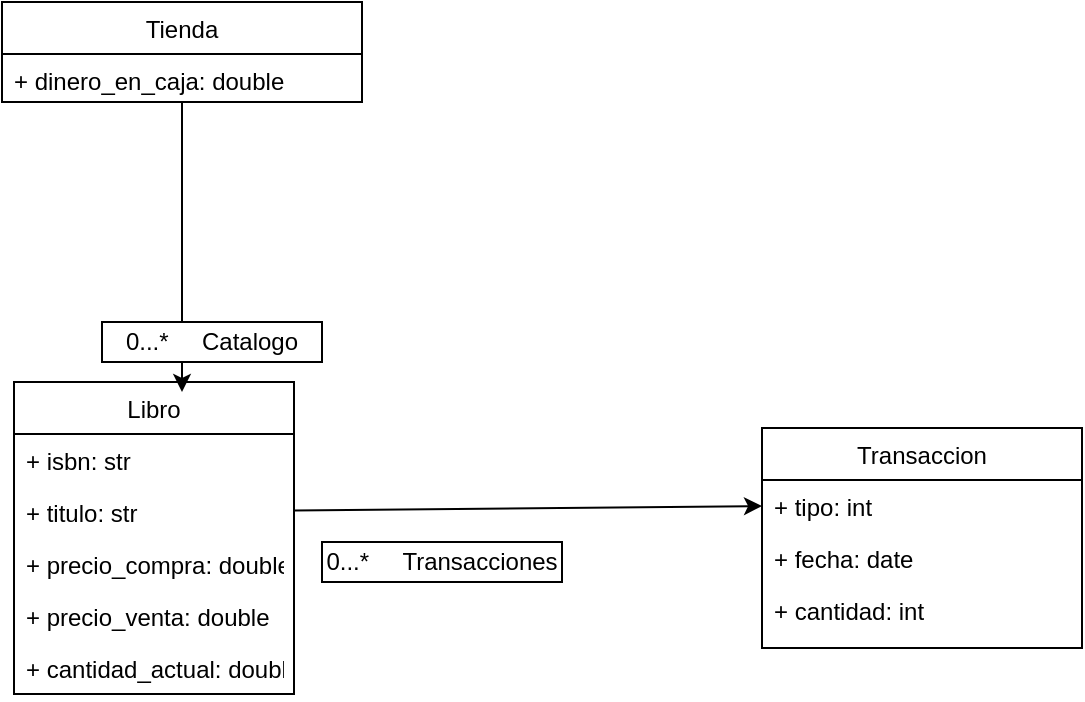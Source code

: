 <mxfile version="16.5.4" type="device"><diagram id="1LDMIVVROkz6-URVW8Dp" name="Page-1"><mxGraphModel dx="1002" dy="714" grid="1" gridSize="10" guides="1" tooltips="1" connect="1" arrows="1" fold="1" page="1" pageScale="1" pageWidth="827" pageHeight="1169" math="0" shadow="0"><root><mxCell id="0"/><mxCell id="1" parent="0"/><mxCell id="skBCGfJUDba4mYW4ROJ0-18" style="edgeStyle=none;rounded=0;orthogonalLoop=1;jettySize=auto;html=1;entryX=0.6;entryY=0.032;entryDx=0;entryDy=0;entryPerimeter=0;" parent="1" source="skBCGfJUDba4mYW4ROJ0-1" target="skBCGfJUDba4mYW4ROJ0-9" edge="1"><mxGeometry relative="1" as="geometry"/></mxCell><mxCell id="skBCGfJUDba4mYW4ROJ0-1" value="Tienda" style="swimlane;fontStyle=0;childLayout=stackLayout;horizontal=1;startSize=26;fillColor=none;horizontalStack=0;resizeParent=1;resizeParentMax=0;resizeLast=0;collapsible=1;marginBottom=0;" parent="1" vertex="1"><mxGeometry x="100" y="50" width="180" height="50" as="geometry"/></mxCell><mxCell id="skBCGfJUDba4mYW4ROJ0-2" value="+ dinero_en_caja: double" style="text;strokeColor=none;fillColor=none;align=left;verticalAlign=top;spacingLeft=4;spacingRight=4;overflow=hidden;rotatable=0;points=[[0,0.5],[1,0.5]];portConstraint=eastwest;" parent="skBCGfJUDba4mYW4ROJ0-1" vertex="1"><mxGeometry y="26" width="180" height="24" as="geometry"/></mxCell><mxCell id="skBCGfJUDba4mYW4ROJ0-5" value="Transaccion" style="swimlane;fontStyle=0;childLayout=stackLayout;horizontal=1;startSize=26;fillColor=none;horizontalStack=0;resizeParent=1;resizeParentMax=0;resizeLast=0;collapsible=1;marginBottom=0;" parent="1" vertex="1"><mxGeometry x="480" y="263" width="160" height="110" as="geometry"/></mxCell><mxCell id="skBCGfJUDba4mYW4ROJ0-6" value="+ tipo: int" style="text;strokeColor=none;fillColor=none;align=left;verticalAlign=top;spacingLeft=4;spacingRight=4;overflow=hidden;rotatable=0;points=[[0,0.5],[1,0.5]];portConstraint=eastwest;" parent="skBCGfJUDba4mYW4ROJ0-5" vertex="1"><mxGeometry y="26" width="160" height="26" as="geometry"/></mxCell><mxCell id="skBCGfJUDba4mYW4ROJ0-7" value="+ fecha: date" style="text;strokeColor=none;fillColor=none;align=left;verticalAlign=top;spacingLeft=4;spacingRight=4;overflow=hidden;rotatable=0;points=[[0,0.5],[1,0.5]];portConstraint=eastwest;" parent="skBCGfJUDba4mYW4ROJ0-5" vertex="1"><mxGeometry y="52" width="160" height="26" as="geometry"/></mxCell><mxCell id="skBCGfJUDba4mYW4ROJ0-8" value="+ cantidad: int" style="text;strokeColor=none;fillColor=none;align=left;verticalAlign=top;spacingLeft=4;spacingRight=4;overflow=hidden;rotatable=0;points=[[0,0.5],[1,0.5]];portConstraint=eastwest;" parent="skBCGfJUDba4mYW4ROJ0-5" vertex="1"><mxGeometry y="78" width="160" height="32" as="geometry"/></mxCell><mxCell id="skBCGfJUDba4mYW4ROJ0-9" value="Libro" style="swimlane;fontStyle=0;childLayout=stackLayout;horizontal=1;startSize=26;fillColor=none;horizontalStack=0;resizeParent=1;resizeParentMax=0;resizeLast=0;collapsible=1;marginBottom=0;" parent="1" vertex="1"><mxGeometry x="106" y="240" width="140" height="156" as="geometry"/></mxCell><mxCell id="skBCGfJUDba4mYW4ROJ0-10" value="+ isbn: str" style="text;strokeColor=none;fillColor=none;align=left;verticalAlign=top;spacingLeft=4;spacingRight=4;overflow=hidden;rotatable=0;points=[[0,0.5],[1,0.5]];portConstraint=eastwest;" parent="skBCGfJUDba4mYW4ROJ0-9" vertex="1"><mxGeometry y="26" width="140" height="26" as="geometry"/></mxCell><mxCell id="skBCGfJUDba4mYW4ROJ0-11" value="+ titulo: str" style="text;strokeColor=none;fillColor=none;align=left;verticalAlign=top;spacingLeft=4;spacingRight=4;overflow=hidden;rotatable=0;points=[[0,0.5],[1,0.5]];portConstraint=eastwest;" parent="skBCGfJUDba4mYW4ROJ0-9" vertex="1"><mxGeometry y="52" width="140" height="26" as="geometry"/></mxCell><mxCell id="skBCGfJUDba4mYW4ROJ0-12" value="+ precio_compra: double" style="text;strokeColor=none;fillColor=none;align=left;verticalAlign=top;spacingLeft=4;spacingRight=4;overflow=hidden;rotatable=0;points=[[0,0.5],[1,0.5]];portConstraint=eastwest;" parent="skBCGfJUDba4mYW4ROJ0-9" vertex="1"><mxGeometry y="78" width="140" height="26" as="geometry"/></mxCell><mxCell id="skBCGfJUDba4mYW4ROJ0-16" value="+ precio_venta: double" style="text;strokeColor=none;fillColor=none;align=left;verticalAlign=top;spacingLeft=4;spacingRight=4;overflow=hidden;rotatable=0;points=[[0,0.5],[1,0.5]];portConstraint=eastwest;" parent="skBCGfJUDba4mYW4ROJ0-9" vertex="1"><mxGeometry y="104" width="140" height="26" as="geometry"/></mxCell><mxCell id="skBCGfJUDba4mYW4ROJ0-17" value="+ cantidad_actual: double" style="text;strokeColor=none;fillColor=none;align=left;verticalAlign=top;spacingLeft=4;spacingRight=4;overflow=hidden;rotatable=0;points=[[0,0.5],[1,0.5]];portConstraint=eastwest;" parent="skBCGfJUDba4mYW4ROJ0-9" vertex="1"><mxGeometry y="130" width="140" height="26" as="geometry"/></mxCell><mxCell id="skBCGfJUDba4mYW4ROJ0-15" value="0...*&amp;nbsp; &amp;nbsp; &amp;nbsp;Catalogo" style="whiteSpace=wrap;html=1;" parent="1" vertex="1"><mxGeometry x="150" y="210" width="110" height="20" as="geometry"/></mxCell><mxCell id="skBCGfJUDba4mYW4ROJ0-19" style="edgeStyle=none;rounded=0;orthogonalLoop=1;jettySize=auto;html=1;entryX=0;entryY=0.5;entryDx=0;entryDy=0;" parent="1" source="skBCGfJUDba4mYW4ROJ0-11" target="skBCGfJUDba4mYW4ROJ0-6" edge="1"><mxGeometry relative="1" as="geometry"/></mxCell><mxCell id="skBCGfJUDba4mYW4ROJ0-20" value="0...*&amp;nbsp; &amp;nbsp; &amp;nbsp;Transacciones" style="whiteSpace=wrap;html=1;" parent="1" vertex="1"><mxGeometry x="260" y="320" width="120" height="20" as="geometry"/></mxCell></root></mxGraphModel></diagram></mxfile>